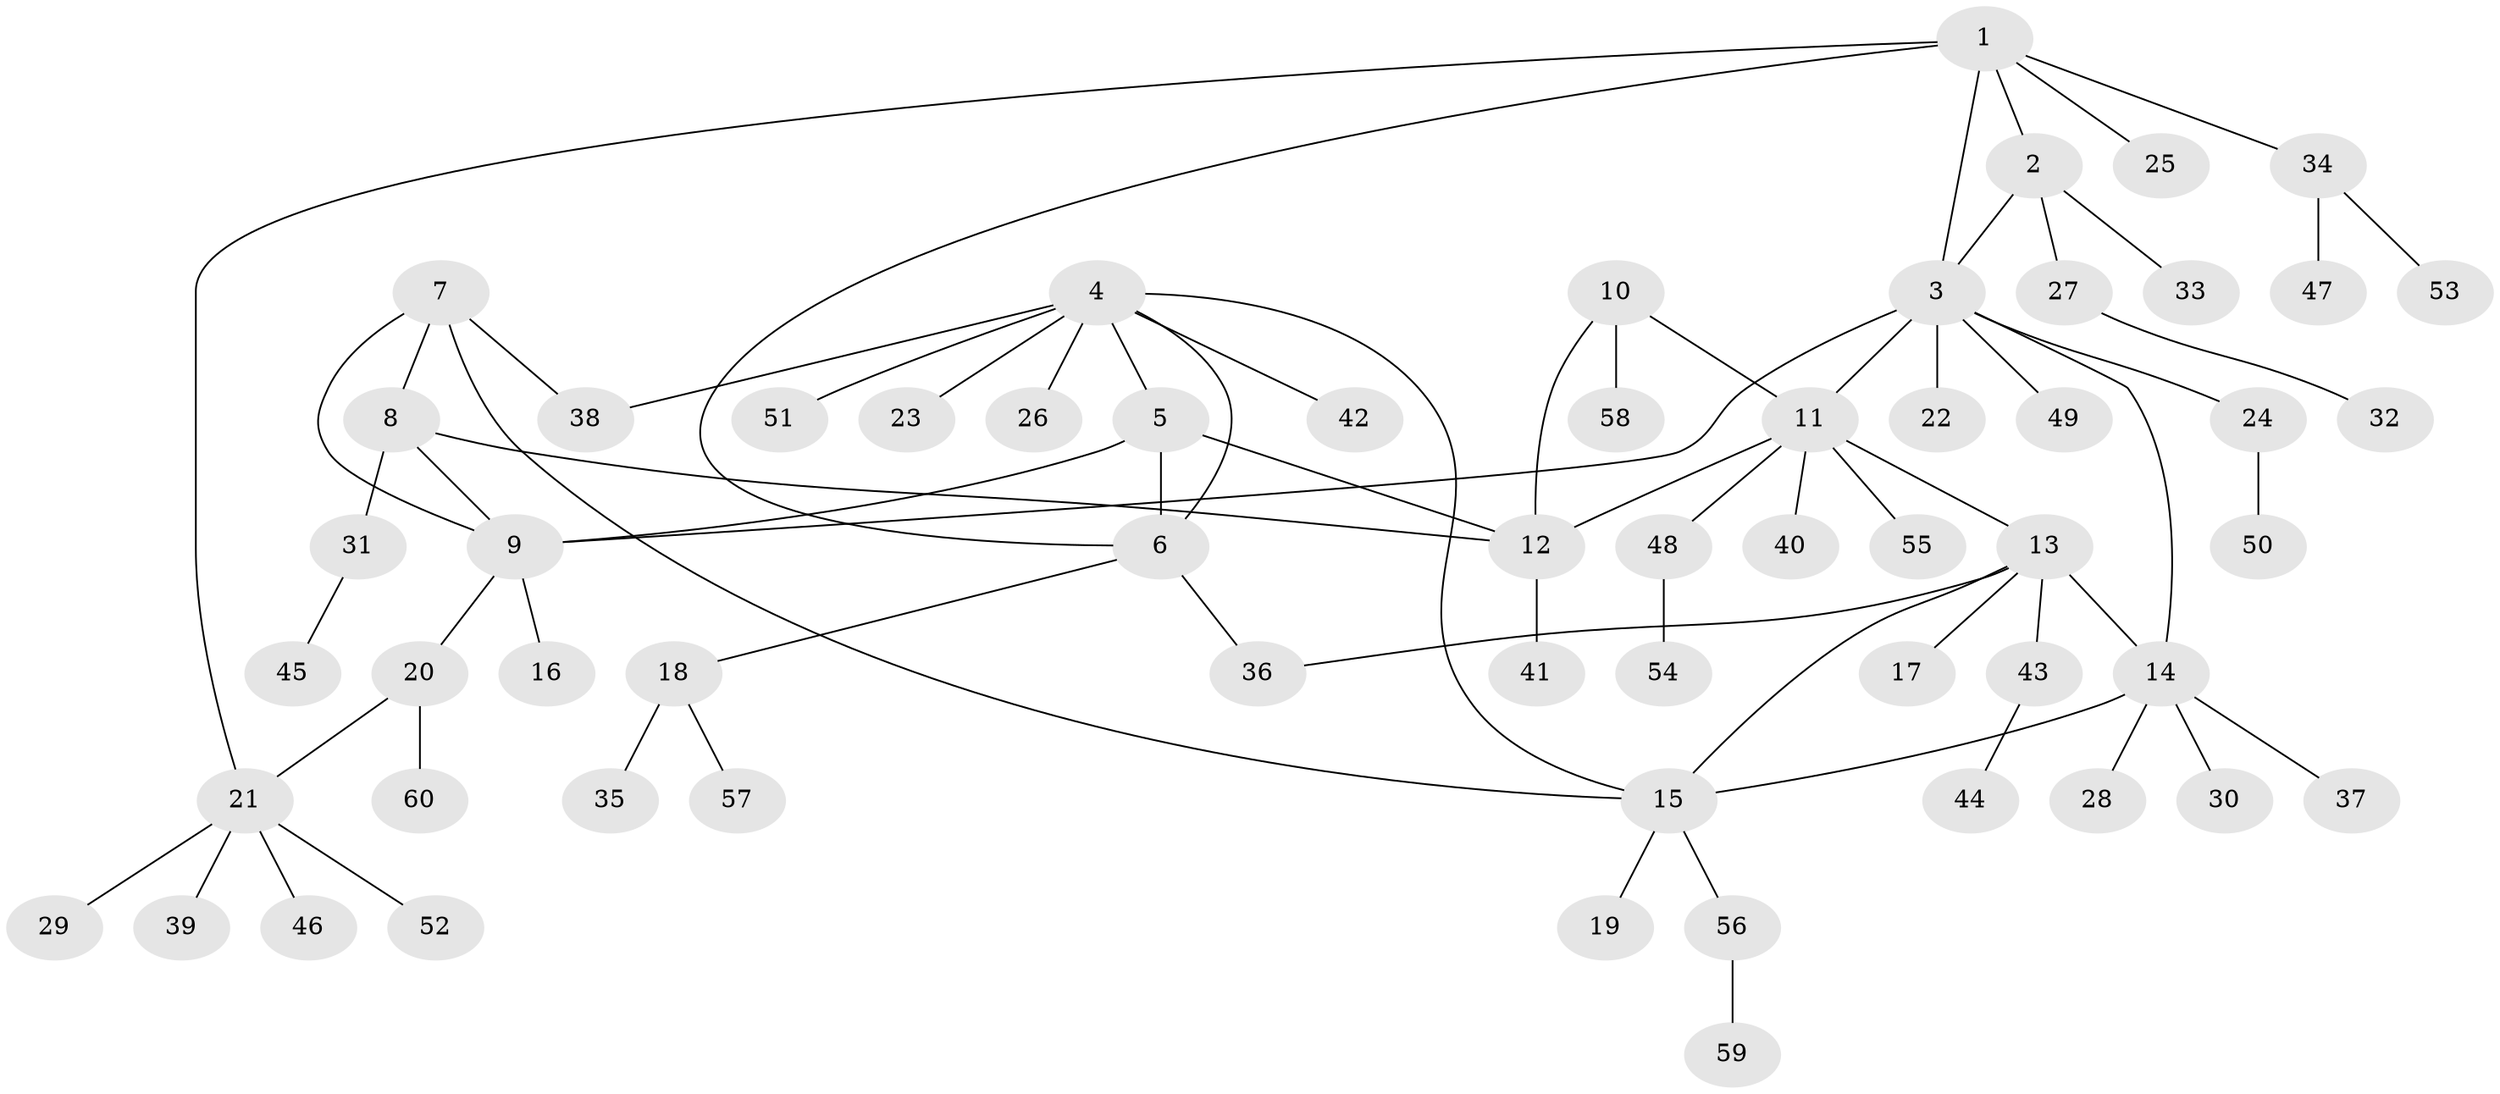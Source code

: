 // Generated by graph-tools (version 1.1) at 2025/02/03/09/25 03:02:43]
// undirected, 60 vertices, 73 edges
graph export_dot {
graph [start="1"]
  node [color=gray90,style=filled];
  1;
  2;
  3;
  4;
  5;
  6;
  7;
  8;
  9;
  10;
  11;
  12;
  13;
  14;
  15;
  16;
  17;
  18;
  19;
  20;
  21;
  22;
  23;
  24;
  25;
  26;
  27;
  28;
  29;
  30;
  31;
  32;
  33;
  34;
  35;
  36;
  37;
  38;
  39;
  40;
  41;
  42;
  43;
  44;
  45;
  46;
  47;
  48;
  49;
  50;
  51;
  52;
  53;
  54;
  55;
  56;
  57;
  58;
  59;
  60;
  1 -- 2;
  1 -- 3;
  1 -- 6;
  1 -- 21;
  1 -- 25;
  1 -- 34;
  2 -- 3;
  2 -- 27;
  2 -- 33;
  3 -- 9;
  3 -- 11;
  3 -- 14;
  3 -- 22;
  3 -- 24;
  3 -- 49;
  4 -- 5;
  4 -- 6;
  4 -- 15;
  4 -- 23;
  4 -- 26;
  4 -- 38;
  4 -- 42;
  4 -- 51;
  5 -- 6;
  5 -- 9;
  5 -- 12;
  6 -- 18;
  6 -- 36;
  7 -- 8;
  7 -- 9;
  7 -- 15;
  7 -- 38;
  8 -- 9;
  8 -- 12;
  8 -- 31;
  9 -- 16;
  9 -- 20;
  10 -- 11;
  10 -- 12;
  10 -- 58;
  11 -- 12;
  11 -- 13;
  11 -- 40;
  11 -- 48;
  11 -- 55;
  12 -- 41;
  13 -- 14;
  13 -- 15;
  13 -- 17;
  13 -- 36;
  13 -- 43;
  14 -- 15;
  14 -- 28;
  14 -- 30;
  14 -- 37;
  15 -- 19;
  15 -- 56;
  18 -- 35;
  18 -- 57;
  20 -- 21;
  20 -- 60;
  21 -- 29;
  21 -- 39;
  21 -- 46;
  21 -- 52;
  24 -- 50;
  27 -- 32;
  31 -- 45;
  34 -- 47;
  34 -- 53;
  43 -- 44;
  48 -- 54;
  56 -- 59;
}
